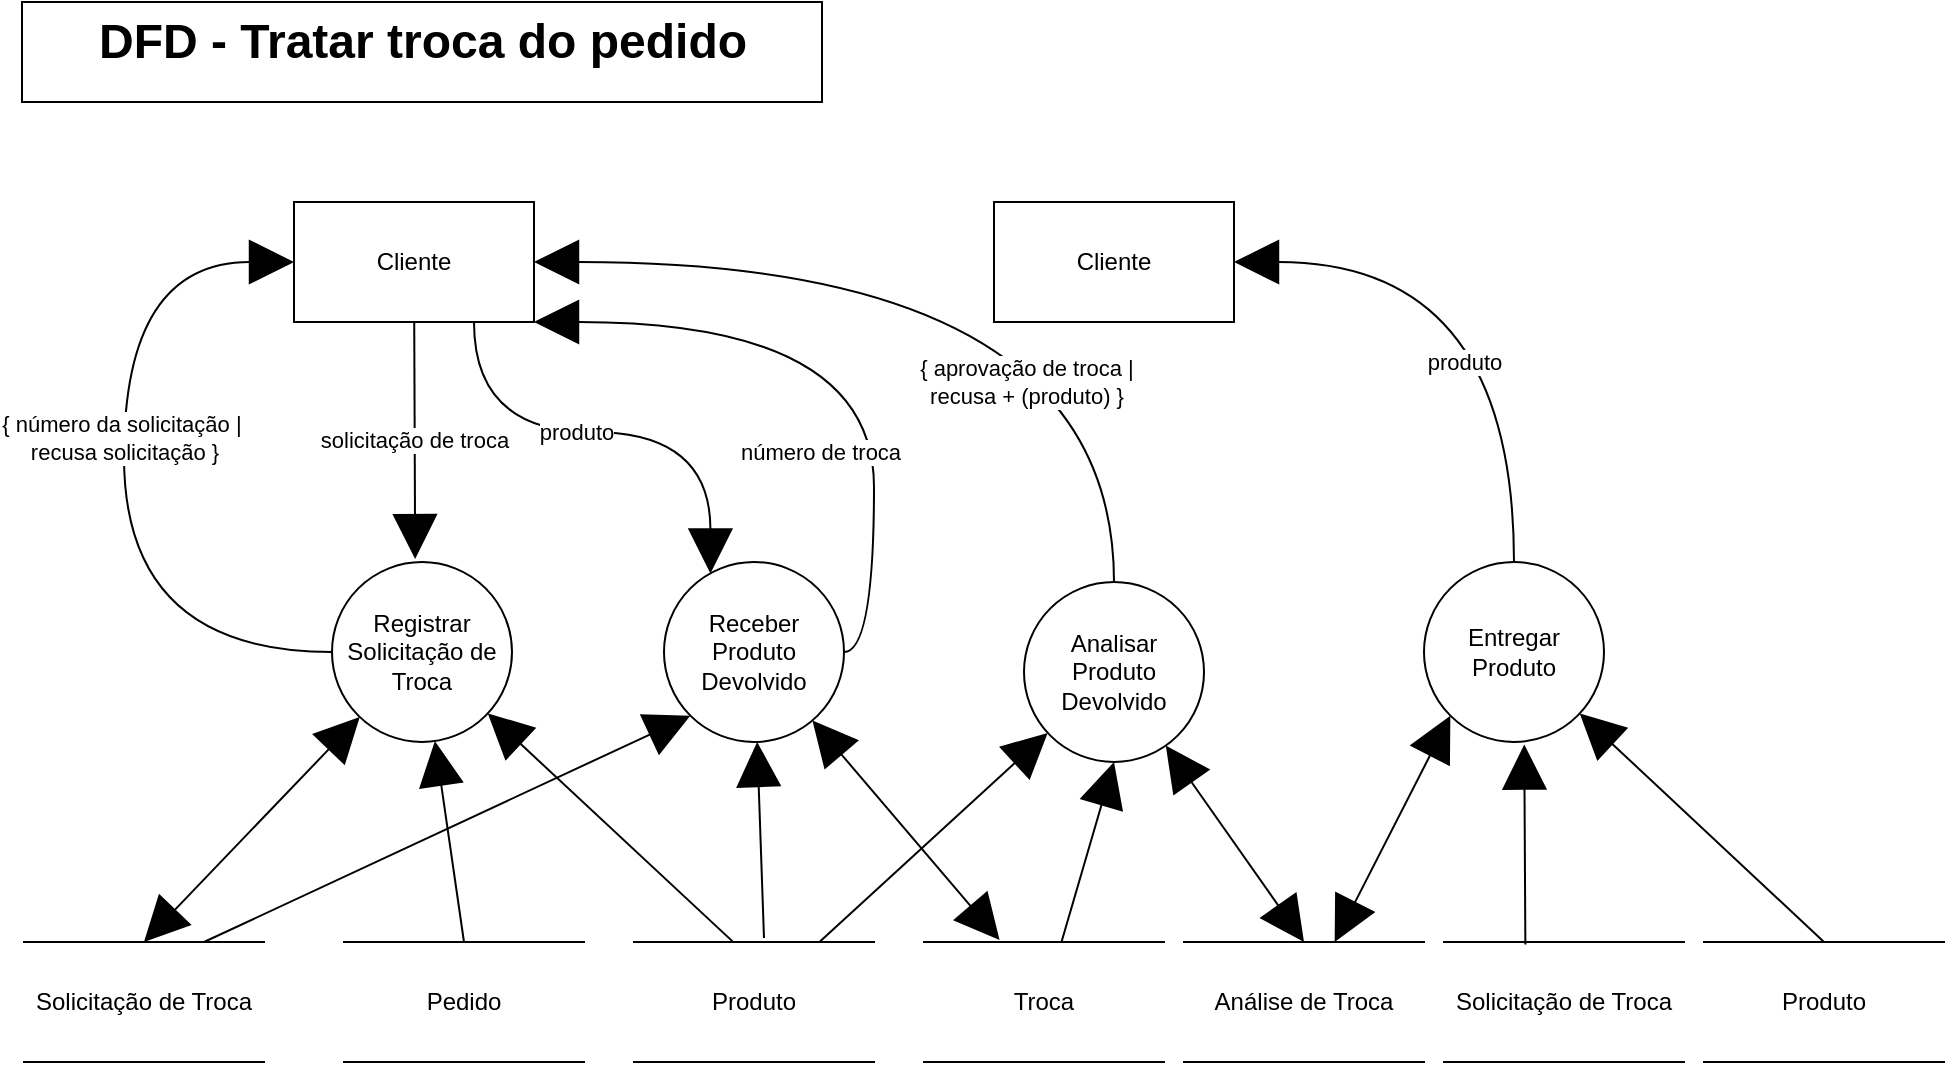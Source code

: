 <mxfile version="14.5.1" type="device"><diagram id="6ONw5cQNeSs47-JHeJ9A" name="Página-1"><mxGraphModel dx="1851" dy="592" grid="1" gridSize="10" guides="1" tooltips="1" connect="1" arrows="1" fold="1" page="1" pageScale="1" pageWidth="827" pageHeight="1169" math="0" shadow="0"><root><mxCell id="0"/><mxCell id="1" parent="0"/><mxCell id="5nQNqbB_WSz0kHXvRYLG-1" value="Solicitação de Troca" style="shape=partialRectangle;whiteSpace=wrap;html=1;left=0;right=0;fillColor=none;" parent="1" vertex="1"><mxGeometry x="-790" y="490" width="120" height="60" as="geometry"/></mxCell><mxCell id="5nQNqbB_WSz0kHXvRYLG-2" value="Pedido" style="shape=partialRectangle;whiteSpace=wrap;html=1;left=0;right=0;fillColor=none;" parent="1" vertex="1"><mxGeometry x="-630" y="490" width="120" height="60" as="geometry"/></mxCell><mxCell id="5nQNqbB_WSz0kHXvRYLG-3" value="Produto" style="shape=partialRectangle;whiteSpace=wrap;html=1;left=0;right=0;fillColor=none;" parent="1" vertex="1"><mxGeometry x="-485" y="490" width="120" height="60" as="geometry"/></mxCell><mxCell id="5nQNqbB_WSz0kHXvRYLG-4" value="solicitação de troca" style="edgeStyle=none;rounded=0;orthogonalLoop=1;jettySize=auto;html=1;entryX=0.462;entryY=-0.016;entryDx=0;entryDy=0;entryPerimeter=0;startArrow=none;startFill=0;startSize=20;endArrow=block;endFill=1;endSize=20;" parent="1" source="5nQNqbB_WSz0kHXvRYLG-7" target="5nQNqbB_WSz0kHXvRYLG-11" edge="1"><mxGeometry relative="1" as="geometry"/></mxCell><mxCell id="5nQNqbB_WSz0kHXvRYLG-5" value="{ número da solicitação |&amp;nbsp;&lt;br&gt;recusa solicitação }" style="edgeStyle=orthogonalEdgeStyle;rounded=0;orthogonalLoop=1;jettySize=auto;html=1;entryX=0;entryY=0.5;entryDx=0;entryDy=0;startArrow=block;startFill=1;startSize=20;endArrow=none;endFill=0;endSize=20;curved=1;exitX=0;exitY=0.5;exitDx=0;exitDy=0;" parent="1" source="5nQNqbB_WSz0kHXvRYLG-7" target="5nQNqbB_WSz0kHXvRYLG-11" edge="1"><mxGeometry x="-0.099" relative="1" as="geometry"><Array as="points"><mxPoint x="-740" y="150"/><mxPoint x="-740" y="345"/></Array><mxPoint as="offset"/></mxGeometry></mxCell><mxCell id="5nQNqbB_WSz0kHXvRYLG-6" value="produto" style="edgeStyle=orthogonalEdgeStyle;rounded=0;orthogonalLoop=1;jettySize=auto;html=1;entryX=0.258;entryY=0.064;entryDx=0;entryDy=0;entryPerimeter=0;startArrow=none;startFill=0;startSize=20;endArrow=block;endFill=1;endSize=20;curved=1;exitX=0.75;exitY=1;exitDx=0;exitDy=0;" parent="1" source="5nQNqbB_WSz0kHXvRYLG-7" target="5nQNqbB_WSz0kHXvRYLG-14" edge="1"><mxGeometry x="-0.137" relative="1" as="geometry"><mxPoint as="offset"/></mxGeometry></mxCell><mxCell id="5nQNqbB_WSz0kHXvRYLG-7" value="Cliente" style="rounded=0;whiteSpace=wrap;html=1;" parent="1" vertex="1"><mxGeometry x="-655" y="120" width="120" height="60" as="geometry"/></mxCell><mxCell id="5nQNqbB_WSz0kHXvRYLG-8" style="rounded=0;orthogonalLoop=1;jettySize=auto;html=1;entryX=0.415;entryY=0.003;entryDx=0;entryDy=0;entryPerimeter=0;endSize=20;startSize=20;endArrow=none;endFill=0;startArrow=block;startFill=1;" parent="1" source="5nQNqbB_WSz0kHXvRYLG-11" target="5nQNqbB_WSz0kHXvRYLG-3" edge="1"><mxGeometry relative="1" as="geometry"/></mxCell><mxCell id="5nQNqbB_WSz0kHXvRYLG-9" style="edgeStyle=none;rounded=0;orthogonalLoop=1;jettySize=auto;html=1;entryX=0.5;entryY=0;entryDx=0;entryDy=0;startSize=20;endArrow=none;endFill=0;endSize=20;startArrow=block;startFill=1;" parent="1" source="5nQNqbB_WSz0kHXvRYLG-11" target="5nQNqbB_WSz0kHXvRYLG-2" edge="1"><mxGeometry relative="1" as="geometry"/></mxCell><mxCell id="5nQNqbB_WSz0kHXvRYLG-10" style="edgeStyle=none;rounded=0;orthogonalLoop=1;jettySize=auto;html=1;entryX=0.5;entryY=0;entryDx=0;entryDy=0;startArrow=block;startFill=1;startSize=20;endArrow=block;endFill=1;endSize=20;" parent="1" source="5nQNqbB_WSz0kHXvRYLG-11" target="5nQNqbB_WSz0kHXvRYLG-1" edge="1"><mxGeometry relative="1" as="geometry"/></mxCell><mxCell id="5nQNqbB_WSz0kHXvRYLG-11" value="Registrar Solicitação de Troca" style="ellipse;whiteSpace=wrap;html=1;aspect=fixed;fillColor=#FFFFFF;" parent="1" vertex="1"><mxGeometry x="-636" y="300" width="90" height="90" as="geometry"/></mxCell><mxCell id="5nQNqbB_WSz0kHXvRYLG-12" style="rounded=0;orthogonalLoop=1;jettySize=auto;html=1;startArrow=block;startFill=1;startSize=20;endArrow=none;endFill=0;endSize=20;" parent="1" source="5nQNqbB_WSz0kHXvRYLG-14" edge="1"><mxGeometry relative="1" as="geometry"><mxPoint x="-420" y="488" as="targetPoint"/></mxGeometry></mxCell><mxCell id="5nQNqbB_WSz0kHXvRYLG-30" style="edgeStyle=none;rounded=0;orthogonalLoop=1;jettySize=auto;html=1;entryX=0.315;entryY=-0.017;entryDx=0;entryDy=0;entryPerimeter=0;startSize=20;endArrow=block;endFill=1;endSize=20;startArrow=block;startFill=1;" parent="1" source="5nQNqbB_WSz0kHXvRYLG-14" target="5nQNqbB_WSz0kHXvRYLG-28" edge="1"><mxGeometry relative="1" as="geometry"/></mxCell><mxCell id="tV6mwfiAuGJI7Y1fQkkN-1" style="edgeStyle=none;rounded=0;orthogonalLoop=1;jettySize=auto;html=1;exitX=0;exitY=1;exitDx=0;exitDy=0;entryX=0.75;entryY=0;entryDx=0;entryDy=0;startArrow=block;startFill=1;endArrow=none;endFill=0;startSize=20;endSize=20;strokeColor=#000000;" parent="1" source="5nQNqbB_WSz0kHXvRYLG-14" target="5nQNqbB_WSz0kHXvRYLG-1" edge="1"><mxGeometry relative="1" as="geometry"/></mxCell><mxCell id="5nQNqbB_WSz0kHXvRYLG-14" value="Receber Produto Devolvido" style="ellipse;whiteSpace=wrap;html=1;aspect=fixed;fillColor=#FFFFFF;" parent="1" vertex="1"><mxGeometry x="-470" y="300" width="90" height="90" as="geometry"/></mxCell><mxCell id="5nQNqbB_WSz0kHXvRYLG-15" style="edgeStyle=none;rounded=0;orthogonalLoop=1;jettySize=auto;html=1;startArrow=block;startFill=1;startSize=20;endArrow=none;endFill=0;endSize=20;" parent="1" source="5nQNqbB_WSz0kHXvRYLG-21" target="5nQNqbB_WSz0kHXvRYLG-3" edge="1"><mxGeometry relative="1" as="geometry"/></mxCell><mxCell id="5nQNqbB_WSz0kHXvRYLG-16" style="edgeStyle=none;rounded=0;orthogonalLoop=1;jettySize=auto;html=1;entryX=0.5;entryY=0;entryDx=0;entryDy=0;startArrow=block;startFill=1;startSize=20;endArrow=block;endFill=1;endSize=20;" parent="1" source="5nQNqbB_WSz0kHXvRYLG-21" target="5nQNqbB_WSz0kHXvRYLG-23" edge="1"><mxGeometry relative="1" as="geometry"/></mxCell><mxCell id="5nQNqbB_WSz0kHXvRYLG-27" value="produto" style="rounded=0;orthogonalLoop=1;jettySize=auto;html=1;entryX=1;entryY=0.5;entryDx=0;entryDy=0;endArrow=block;endFill=1;endSize=20;startSize=20;exitX=0.5;exitY=0;exitDx=0;exitDy=0;edgeStyle=orthogonalEdgeStyle;curved=1;" parent="1" source="XcUL5mWvpmUWWC0lsDy5-1" target="5nQNqbB_WSz0kHXvRYLG-22" edge="1"><mxGeometry x="-0.308" y="25" relative="1" as="geometry"><mxPoint as="offset"/></mxGeometry></mxCell><mxCell id="5nQNqbB_WSz0kHXvRYLG-31" style="edgeStyle=orthogonalEdgeStyle;rounded=0;orthogonalLoop=1;jettySize=auto;html=1;entryX=1;entryY=1;entryDx=0;entryDy=0;startArrow=none;startFill=0;startSize=20;endArrow=block;endFill=1;endSize=20;exitX=1;exitY=0.5;exitDx=0;exitDy=0;curved=1;" parent="1" source="5nQNqbB_WSz0kHXvRYLG-14" target="5nQNqbB_WSz0kHXvRYLG-7" edge="1"><mxGeometry relative="1" as="geometry"><Array as="points"><mxPoint x="-365" y="180"/></Array></mxGeometry></mxCell><mxCell id="5nQNqbB_WSz0kHXvRYLG-32" value="número de troca" style="edgeLabel;html=1;align=center;verticalAlign=middle;resizable=0;points=[];" parent="5nQNqbB_WSz0kHXvRYLG-31" vertex="1" connectable="0"><mxGeometry x="-0.34" y="27" relative="1" as="geometry"><mxPoint as="offset"/></mxGeometry></mxCell><mxCell id="XcUL5mWvpmUWWC0lsDy5-5" style="edgeStyle=orthogonalEdgeStyle;rounded=0;orthogonalLoop=1;jettySize=auto;html=1;exitX=0.5;exitY=0;exitDx=0;exitDy=0;entryX=1;entryY=0.5;entryDx=0;entryDy=0;startArrow=none;startFill=0;startSize=20;endArrow=block;endFill=1;endSize=20;curved=1;" parent="1" source="5nQNqbB_WSz0kHXvRYLG-21" target="5nQNqbB_WSz0kHXvRYLG-7" edge="1"><mxGeometry relative="1" as="geometry"/></mxCell><mxCell id="XcUL5mWvpmUWWC0lsDy5-6" value="{ aprovação de troca |&lt;br&gt;recusa + (produto) }" style="edgeLabel;html=1;align=center;verticalAlign=middle;resizable=0;points=[];" parent="XcUL5mWvpmUWWC0lsDy5-5" vertex="1" connectable="0"><mxGeometry x="0.014" y="38" relative="1" as="geometry"><mxPoint x="23.33" y="22" as="offset"/></mxGeometry></mxCell><mxCell id="5nQNqbB_WSz0kHXvRYLG-21" value="Analisar&lt;br&gt;Produto Devolvido" style="ellipse;whiteSpace=wrap;html=1;aspect=fixed;fillColor=#FFFFFF;" parent="1" vertex="1"><mxGeometry x="-290" y="310" width="90" height="90" as="geometry"/></mxCell><mxCell id="5nQNqbB_WSz0kHXvRYLG-22" value="Cliente" style="rounded=0;whiteSpace=wrap;html=1;" parent="1" vertex="1"><mxGeometry x="-305" y="120" width="120" height="60" as="geometry"/></mxCell><mxCell id="5nQNqbB_WSz0kHXvRYLG-23" value="Análise de Troca" style="shape=partialRectangle;whiteSpace=wrap;html=1;left=0;right=0;fillColor=none;" parent="1" vertex="1"><mxGeometry x="-210" y="490" width="120" height="60" as="geometry"/></mxCell><mxCell id="5nQNqbB_WSz0kHXvRYLG-24" value="" style="rounded=0;whiteSpace=wrap;html=1;" parent="1" vertex="1"><mxGeometry x="-791" y="20" width="400" height="50" as="geometry"/></mxCell><mxCell id="5nQNqbB_WSz0kHXvRYLG-25" value="DFD - Tratar troca do pedido" style="text;strokeColor=none;fillColor=none;html=1;fontSize=24;fontStyle=1;verticalAlign=middle;align=center;" parent="1" vertex="1"><mxGeometry x="-796" y="20" width="410" height="40" as="geometry"/></mxCell><mxCell id="5nQNqbB_WSz0kHXvRYLG-29" style="edgeStyle=none;rounded=0;orthogonalLoop=1;jettySize=auto;html=1;entryX=0.5;entryY=1;entryDx=0;entryDy=0;startSize=20;endArrow=block;endFill=1;endSize=20;" parent="1" source="5nQNqbB_WSz0kHXvRYLG-28" target="5nQNqbB_WSz0kHXvRYLG-21" edge="1"><mxGeometry relative="1" as="geometry"/></mxCell><mxCell id="5nQNqbB_WSz0kHXvRYLG-28" value="Troca" style="shape=partialRectangle;whiteSpace=wrap;html=1;left=0;right=0;fillColor=none;" parent="1" vertex="1"><mxGeometry x="-340" y="490" width="120" height="60" as="geometry"/></mxCell><mxCell id="XcUL5mWvpmUWWC0lsDy5-3" style="rounded=0;orthogonalLoop=1;jettySize=auto;html=1;exitX=0;exitY=1;exitDx=0;exitDy=0;startArrow=block;startFill=1;endSize=20;startSize=20;endArrow=block;endFill=1;" parent="1" source="XcUL5mWvpmUWWC0lsDy5-1" target="5nQNqbB_WSz0kHXvRYLG-23" edge="1"><mxGeometry relative="1" as="geometry"><mxPoint x="-144" y="487" as="targetPoint"/></mxGeometry></mxCell><mxCell id="XcUL5mWvpmUWWC0lsDy5-4" style="edgeStyle=none;rounded=0;orthogonalLoop=1;jettySize=auto;html=1;entryX=0.5;entryY=0;entryDx=0;entryDy=0;startArrow=block;startFill=1;startSize=20;endArrow=none;endFill=0;endSize=20;" parent="1" source="XcUL5mWvpmUWWC0lsDy5-1" target="XcUL5mWvpmUWWC0lsDy5-2" edge="1"><mxGeometry relative="1" as="geometry"/></mxCell><mxCell id="XcUL5mWvpmUWWC0lsDy5-1" value="Entregar Produto" style="ellipse;whiteSpace=wrap;html=1;aspect=fixed;fillColor=#FFFFFF;" parent="1" vertex="1"><mxGeometry x="-90" y="300" width="90" height="90" as="geometry"/></mxCell><mxCell id="XcUL5mWvpmUWWC0lsDy5-2" value="Produto" style="shape=partialRectangle;whiteSpace=wrap;html=1;left=0;right=0;fillColor=none;" parent="1" vertex="1"><mxGeometry x="50" y="490" width="120" height="60" as="geometry"/></mxCell><mxCell id="CwNbitWidKQG88sNxFIU-5" style="rounded=0;orthogonalLoop=1;jettySize=auto;html=1;exitX=0.339;exitY=0.021;exitDx=0;exitDy=0;entryX=0.557;entryY=1.014;entryDx=0;entryDy=0;entryPerimeter=0;endArrow=block;endFill=1;endSize=20;startSize=20;exitPerimeter=0;" parent="1" source="CwNbitWidKQG88sNxFIU-4" target="XcUL5mWvpmUWWC0lsDy5-1" edge="1"><mxGeometry relative="1" as="geometry"/></mxCell><mxCell id="CwNbitWidKQG88sNxFIU-4" value="Solicitação de Troca" style="shape=partialRectangle;whiteSpace=wrap;html=1;left=0;right=0;fillColor=none;" parent="1" vertex="1"><mxGeometry x="-80" y="490" width="120" height="60" as="geometry"/></mxCell></root></mxGraphModel></diagram></mxfile>